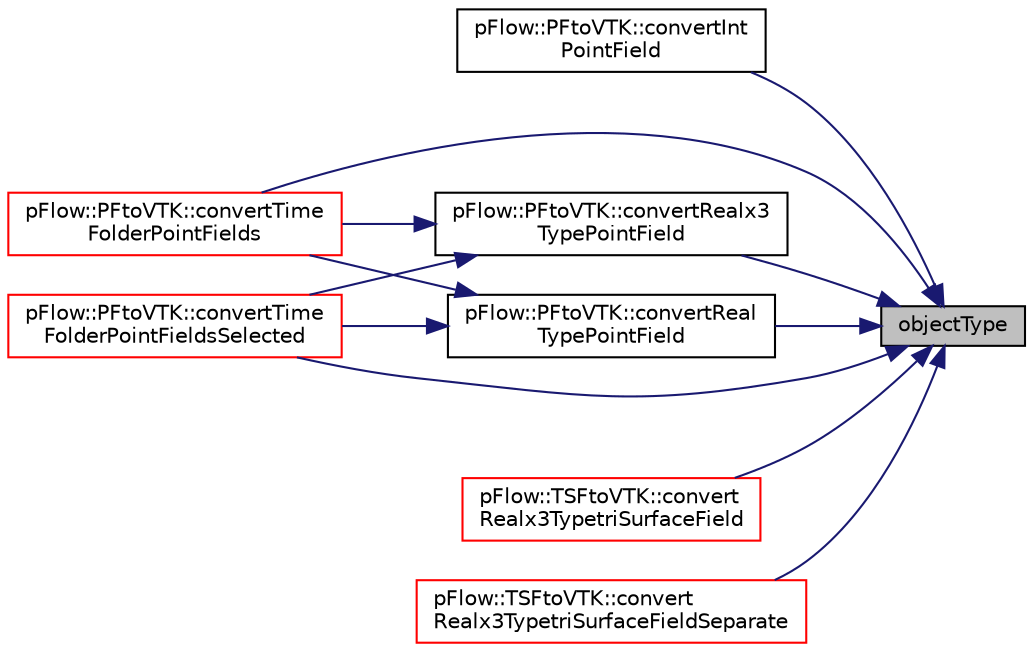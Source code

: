 digraph "objectType"
{
 // LATEX_PDF_SIZE
  edge [fontname="Helvetica",fontsize="10",labelfontname="Helvetica",labelfontsize="10"];
  node [fontname="Helvetica",fontsize="10",shape=record];
  rankdir="RL";
  Node1 [label="objectType",height=0.2,width=0.4,color="black", fillcolor="grey75", style="filled", fontcolor="black",tooltip=" "];
  Node1 -> Node2 [dir="back",color="midnightblue",fontsize="10",style="solid",fontname="Helvetica"];
  Node2 [label="pFlow::PFtoVTK::convertInt\lPointField",height=0.2,width=0.4,color="black", fillcolor="white", style="filled",URL="$namespacepFlow_1_1PFtoVTK.html#aef8641f32d98c26f1204104237a857d5",tooltip=" "];
  Node1 -> Node3 [dir="back",color="midnightblue",fontsize="10",style="solid",fontname="Helvetica"];
  Node3 [label="pFlow::PFtoVTK::convertReal\lTypePointField",height=0.2,width=0.4,color="black", fillcolor="white", style="filled",URL="$namespacepFlow_1_1PFtoVTK.html#a89bd592446dc7256a03129e91c70dadd",tooltip=" "];
  Node3 -> Node4 [dir="back",color="midnightblue",fontsize="10",style="solid",fontname="Helvetica"];
  Node4 [label="pFlow::PFtoVTK::convertTime\lFolderPointFields",height=0.2,width=0.4,color="red", fillcolor="white", style="filled",URL="$namespacepFlow_1_1PFtoVTK.html#ae2070895c92a60735eedfd09e0275678",tooltip=" "];
  Node3 -> Node6 [dir="back",color="midnightblue",fontsize="10",style="solid",fontname="Helvetica"];
  Node6 [label="pFlow::PFtoVTK::convertTime\lFolderPointFieldsSelected",height=0.2,width=0.4,color="red", fillcolor="white", style="filled",URL="$namespacepFlow_1_1PFtoVTK.html#a9c61ea6aa5f8ad3c240cc00666ce9d58",tooltip=" "];
  Node1 -> Node7 [dir="back",color="midnightblue",fontsize="10",style="solid",fontname="Helvetica"];
  Node7 [label="pFlow::PFtoVTK::convertRealx3\lTypePointField",height=0.2,width=0.4,color="black", fillcolor="white", style="filled",URL="$namespacepFlow_1_1PFtoVTK.html#ad8e06689975a027eaaee8fed2a6f5e8f",tooltip=" "];
  Node7 -> Node4 [dir="back",color="midnightblue",fontsize="10",style="solid",fontname="Helvetica"];
  Node7 -> Node6 [dir="back",color="midnightblue",fontsize="10",style="solid",fontname="Helvetica"];
  Node1 -> Node8 [dir="back",color="midnightblue",fontsize="10",style="solid",fontname="Helvetica"];
  Node8 [label="pFlow::TSFtoVTK::convert\lRealx3TypetriSurfaceField",height=0.2,width=0.4,color="red", fillcolor="white", style="filled",URL="$namespacepFlow_1_1TSFtoVTK.html#abe4ab8dfcc3d3cb8bb4379b8f563b903",tooltip=" "];
  Node1 -> Node11 [dir="back",color="midnightblue",fontsize="10",style="solid",fontname="Helvetica"];
  Node11 [label="pFlow::TSFtoVTK::convert\lRealx3TypetriSurfaceFieldSeparate",height=0.2,width=0.4,color="red", fillcolor="white", style="filled",URL="$namespacepFlow_1_1TSFtoVTK.html#aa08b4876e61fd5f78e6d8d6268ceb79a",tooltip=" "];
  Node1 -> Node4 [dir="back",color="midnightblue",fontsize="10",style="solid",fontname="Helvetica"];
  Node1 -> Node6 [dir="back",color="midnightblue",fontsize="10",style="solid",fontname="Helvetica"];
}
